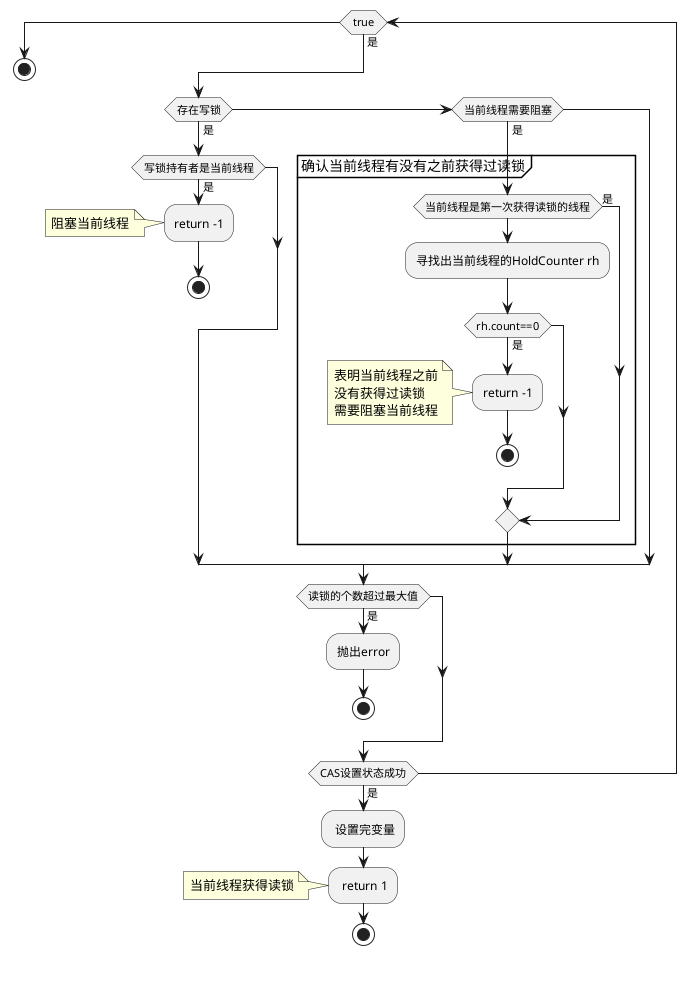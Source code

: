 @startuml
while (true) is (是)
    if (存在写锁) then (是)
        if (写锁持有者是当前线程) then (是)
            :return -1;
            note left
                阻塞当前线程
            endnote
            stop;
        endif
    else if (当前线程需要阻塞) then (是)
        partition 确认当前线程有没有之前获得过读锁 {
            if(当前线程是第一次获得读锁的线程) then (是)
            else
                :寻找出当前线程的HoldCounter rh;
                if (rh.count==0) then (是)
                    :return -1;
                    note left
                        表明当前线程之前
                        没有获得过读锁
                        需要阻塞当前线程
                    endnote
                    stop;
                endif
            endif
        }
    endif
    if (读锁的个数超过最大值) then (是)
        :抛出error;
        stop;
    endif
    if (CAS设置状态成功) then (是)
        : 设置完变量;
        : return 1;
        note left
            当前线程获得读锁
        endnote
        stop;
    endif
endwhile
stop;
@enduml